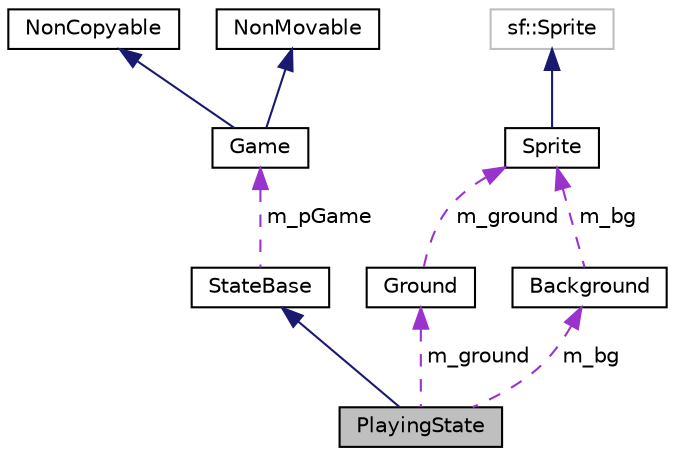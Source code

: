 digraph "PlayingState"
{
 // LATEX_PDF_SIZE
  edge [fontname="Helvetica",fontsize="10",labelfontname="Helvetica",labelfontsize="10"];
  node [fontname="Helvetica",fontsize="10",shape=record];
  Node1 [label="PlayingState",height=0.2,width=0.4,color="black", fillcolor="grey75", style="filled", fontcolor="black",tooltip="Main game play state."];
  Node2 -> Node1 [dir="back",color="midnightblue",fontsize="10",style="solid",fontname="Helvetica"];
  Node2 [label="StateBase",height=0.2,width=0.4,color="black", fillcolor="white", style="filled",URL="$classStateBase.html",tooltip="Defines an interface through which Game class interacts with current state."];
  Node3 -> Node2 [dir="back",color="darkorchid3",fontsize="10",style="dashed",label=" m_pGame" ,fontname="Helvetica"];
  Node3 [label="Game",height=0.2,width=0.4,color="black", fillcolor="white", style="filled",URL="$classGame.html",tooltip="Main game class."];
  Node4 -> Node3 [dir="back",color="midnightblue",fontsize="10",style="solid",fontname="Helvetica"];
  Node4 [label="NonCopyable",height=0.2,width=0.4,color="black", fillcolor="white", style="filled",URL="$structNonCopyable.html",tooltip="Utility class. Inheriting from it deletes the copy constructor and copy assignment."];
  Node5 -> Node3 [dir="back",color="midnightblue",fontsize="10",style="solid",fontname="Helvetica"];
  Node5 [label="NonMovable",height=0.2,width=0.4,color="black", fillcolor="white", style="filled",URL="$structNonMovable.html",tooltip="Utility class. Inheriting from it deletes the move constructor and move assignment."];
  Node6 -> Node1 [dir="back",color="darkorchid3",fontsize="10",style="dashed",label=" m_ground" ,fontname="Helvetica"];
  Node6 [label="Ground",height=0.2,width=0.4,color="black", fillcolor="white", style="filled",URL="$classGround.html",tooltip=" "];
  Node7 -> Node6 [dir="back",color="darkorchid3",fontsize="10",style="dashed",label=" m_ground" ,fontname="Helvetica"];
  Node7 [label="Sprite",height=0.2,width=0.4,color="black", fillcolor="white", style="filled",URL="$classSprite.html",tooltip="class Sprite will load the sprite"];
  Node8 -> Node7 [dir="back",color="midnightblue",fontsize="10",style="solid",fontname="Helvetica"];
  Node8 [label="sf::Sprite",height=0.2,width=0.4,color="grey75", fillcolor="white", style="filled",tooltip=" "];
  Node9 -> Node1 [dir="back",color="darkorchid3",fontsize="10",style="dashed",label=" m_bg" ,fontname="Helvetica"];
  Node9 [label="Background",height=0.2,width=0.4,color="black", fillcolor="white", style="filled",URL="$classBackground.html",tooltip=" "];
  Node7 -> Node9 [dir="back",color="darkorchid3",fontsize="10",style="dashed",label=" m_bg" ,fontname="Helvetica"];
}

